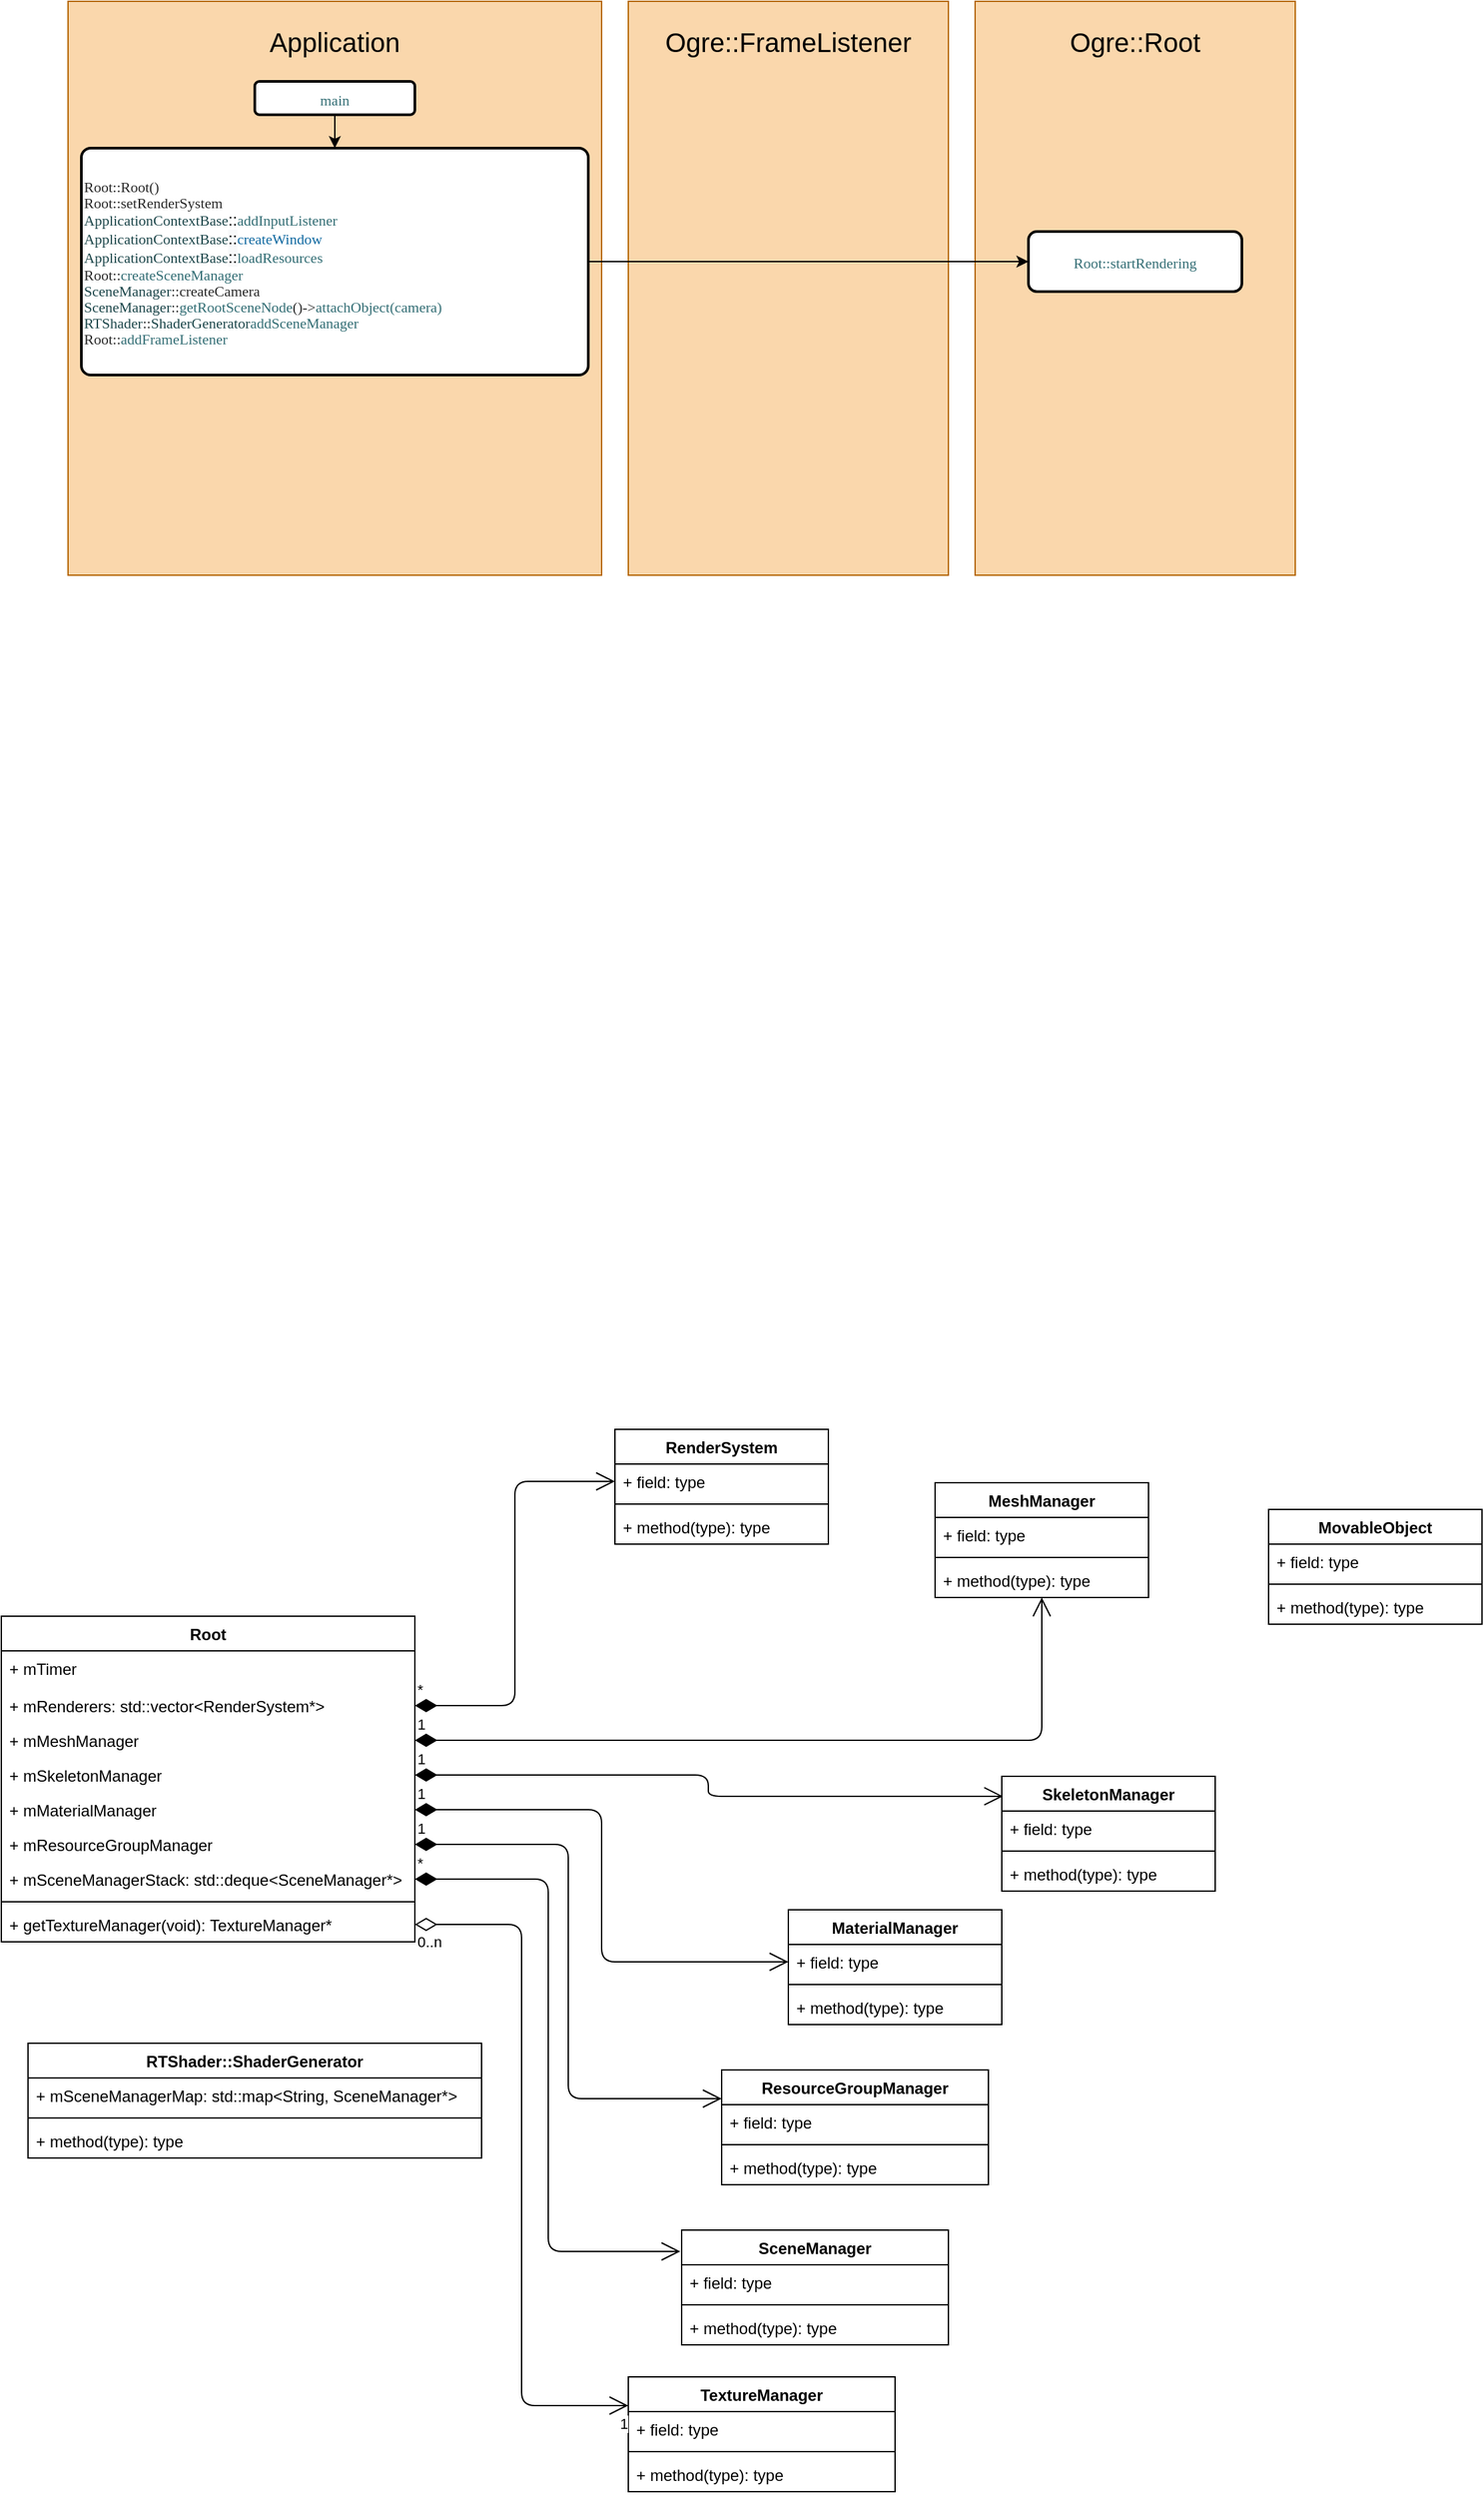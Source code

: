 <mxfile version="14.6.13" type="github">
  <diagram id="2uamDSMp3M37Ztlf-tgj" name="Page-1">
    <mxGraphModel dx="1138" dy="1933" grid="1" gridSize="10" guides="1" tooltips="1" connect="1" arrows="1" fold="1" page="1" pageScale="1" pageWidth="827" pageHeight="1169" math="0" shadow="0">
      <root>
        <mxCell id="0" />
        <mxCell id="1" parent="0" />
        <mxCell id="jB5qyqG0pWGTz93OIbAg-54" value="" style="rounded=0;whiteSpace=wrap;html=1;fillColor=#fad7ac;align=center;strokeColor=#b46504;" vertex="1" parent="1">
          <mxGeometry x="490" y="-1050" width="240" height="430" as="geometry" />
        </mxCell>
        <mxCell id="jB5qyqG0pWGTz93OIbAg-56" value="" style="rounded=0;whiteSpace=wrap;html=1;fillColor=#fad7ac;align=center;strokeColor=#b46504;" vertex="1" parent="1">
          <mxGeometry x="750" y="-1050" width="240" height="430" as="geometry" />
        </mxCell>
        <mxCell id="jB5qyqG0pWGTz93OIbAg-57" value="Ogre::Root" style="text;html=1;strokeColor=none;fillColor=none;align=center;verticalAlign=middle;whiteSpace=wrap;rounded=0;fontSize=20;" vertex="1" parent="1">
          <mxGeometry x="760" y="-1040" width="220" height="40" as="geometry" />
        </mxCell>
        <mxCell id="jB5qyqG0pWGTz93OIbAg-52" value="" style="rounded=0;whiteSpace=wrap;html=1;fillColor=#fad7ac;align=center;strokeColor=#b46504;" vertex="1" parent="1">
          <mxGeometry x="70" y="-1050" width="400" height="430" as="geometry" />
        </mxCell>
        <mxCell id="zWcjs0OMuB9KEEBCAnvX-1" value="Root" style="swimlane;fontStyle=1;align=center;verticalAlign=top;childLayout=stackLayout;horizontal=1;startSize=26;horizontalStack=0;resizeParent=1;resizeParentMax=0;resizeLast=0;collapsible=1;marginBottom=0;" parent="1" vertex="1">
          <mxGeometry x="20" y="160" width="310" height="244" as="geometry">
            <mxRectangle x="20" y="160" width="60" height="26" as="alternateBounds" />
          </mxGeometry>
        </mxCell>
        <mxCell id="zWcjs0OMuB9KEEBCAnvX-6" value="+ mTimer" style="text;strokeColor=none;fillColor=none;align=left;verticalAlign=top;spacingLeft=4;spacingRight=4;overflow=hidden;rotatable=0;points=[[0,0.5],[1,0.5]];portConstraint=eastwest;" parent="zWcjs0OMuB9KEEBCAnvX-1" vertex="1">
          <mxGeometry y="26" width="310" height="28" as="geometry" />
        </mxCell>
        <mxCell id="zWcjs0OMuB9KEEBCAnvX-2" value="+ mRenderers: std::vector&lt;RenderSystem*&gt;" style="text;strokeColor=none;fillColor=none;align=left;verticalAlign=top;spacingLeft=4;spacingRight=4;overflow=hidden;rotatable=0;points=[[0,0.5],[1,0.5]];portConstraint=eastwest;" parent="zWcjs0OMuB9KEEBCAnvX-1" vertex="1">
          <mxGeometry y="54" width="310" height="26" as="geometry" />
        </mxCell>
        <mxCell id="zWcjs0OMuB9KEEBCAnvX-9" value="+ mMeshManager&#xa;" style="text;strokeColor=none;fillColor=none;align=left;verticalAlign=top;spacingLeft=4;spacingRight=4;overflow=hidden;rotatable=0;points=[[0,0.5],[1,0.5]];portConstraint=eastwest;" parent="zWcjs0OMuB9KEEBCAnvX-1" vertex="1">
          <mxGeometry y="80" width="310" height="26" as="geometry" />
        </mxCell>
        <mxCell id="zWcjs0OMuB9KEEBCAnvX-12" value="+ mSkeletonManager&#xa;" style="text;strokeColor=none;fillColor=none;align=left;verticalAlign=top;spacingLeft=4;spacingRight=4;overflow=hidden;rotatable=0;points=[[0,0.5],[1,0.5]];portConstraint=eastwest;" parent="zWcjs0OMuB9KEEBCAnvX-1" vertex="1">
          <mxGeometry y="106" width="310" height="26" as="geometry" />
        </mxCell>
        <mxCell id="zWcjs0OMuB9KEEBCAnvX-5" value="+ mMaterialManager&#xa;" style="text;strokeColor=none;fillColor=none;align=left;verticalAlign=top;spacingLeft=4;spacingRight=4;overflow=hidden;rotatable=0;points=[[0,0.5],[1,0.5]];portConstraint=eastwest;" parent="zWcjs0OMuB9KEEBCAnvX-1" vertex="1">
          <mxGeometry y="132" width="310" height="26" as="geometry" />
        </mxCell>
        <mxCell id="zWcjs0OMuB9KEEBCAnvX-8" value="+ mResourceGroupManager&#xa;" style="text;strokeColor=none;fillColor=none;align=left;verticalAlign=top;spacingLeft=4;spacingRight=4;overflow=hidden;rotatable=0;points=[[0,0.5],[1,0.5]];portConstraint=eastwest;" parent="zWcjs0OMuB9KEEBCAnvX-1" vertex="1">
          <mxGeometry y="158" width="310" height="26" as="geometry" />
        </mxCell>
        <mxCell id="zWcjs0OMuB9KEEBCAnvX-10" value="+ mSceneManagerStack: std::deque&lt;SceneManager*&gt;&#xa;" style="text;strokeColor=none;fillColor=none;align=left;verticalAlign=top;spacingLeft=4;spacingRight=4;overflow=hidden;rotatable=0;points=[[0,0.5],[1,0.5]];portConstraint=eastwest;" parent="zWcjs0OMuB9KEEBCAnvX-1" vertex="1">
          <mxGeometry y="184" width="310" height="26" as="geometry" />
        </mxCell>
        <mxCell id="zWcjs0OMuB9KEEBCAnvX-3" value="" style="line;strokeWidth=1;fillColor=none;align=left;verticalAlign=middle;spacingTop=-1;spacingLeft=3;spacingRight=3;rotatable=0;labelPosition=right;points=[];portConstraint=eastwest;" parent="zWcjs0OMuB9KEEBCAnvX-1" vertex="1">
          <mxGeometry y="210" width="310" height="8" as="geometry" />
        </mxCell>
        <mxCell id="zWcjs0OMuB9KEEBCAnvX-4" value="+ getTextureManager(void): TextureManager*" style="text;strokeColor=none;fillColor=none;align=left;verticalAlign=top;spacingLeft=4;spacingRight=4;overflow=hidden;rotatable=0;points=[[0,0.5],[1,0.5]];portConstraint=eastwest;" parent="zWcjs0OMuB9KEEBCAnvX-1" vertex="1">
          <mxGeometry y="218" width="310" height="26" as="geometry" />
        </mxCell>
        <mxCell id="zWcjs0OMuB9KEEBCAnvX-20" value="*" style="endArrow=open;html=1;endSize=12;startArrow=diamondThin;startSize=14;startFill=1;edgeStyle=orthogonalEdgeStyle;align=left;verticalAlign=bottom;entryX=0;entryY=0.5;entryDx=0;entryDy=0;" parent="1" source="zWcjs0OMuB9KEEBCAnvX-2" target="L6r7v4rmBGlz0XZG1nLP-13" edge="1">
          <mxGeometry x="-1" y="3" relative="1" as="geometry">
            <mxPoint x="320" y="430" as="sourcePoint" />
            <mxPoint x="450" y="69" as="targetPoint" />
          </mxGeometry>
        </mxCell>
        <mxCell id="L6r7v4rmBGlz0XZG1nLP-1" value="MeshManager" style="swimlane;fontStyle=1;align=center;verticalAlign=top;childLayout=stackLayout;horizontal=1;startSize=26;horizontalStack=0;resizeParent=1;resizeParentMax=0;resizeLast=0;collapsible=1;marginBottom=0;" parent="1" vertex="1">
          <mxGeometry x="720" y="60" width="160" height="86" as="geometry" />
        </mxCell>
        <mxCell id="L6r7v4rmBGlz0XZG1nLP-2" value="+ field: type" style="text;strokeColor=none;fillColor=none;align=left;verticalAlign=top;spacingLeft=4;spacingRight=4;overflow=hidden;rotatable=0;points=[[0,0.5],[1,0.5]];portConstraint=eastwest;" parent="L6r7v4rmBGlz0XZG1nLP-1" vertex="1">
          <mxGeometry y="26" width="160" height="26" as="geometry" />
        </mxCell>
        <mxCell id="L6r7v4rmBGlz0XZG1nLP-3" value="" style="line;strokeWidth=1;fillColor=none;align=left;verticalAlign=middle;spacingTop=-1;spacingLeft=3;spacingRight=3;rotatable=0;labelPosition=right;points=[];portConstraint=eastwest;" parent="L6r7v4rmBGlz0XZG1nLP-1" vertex="1">
          <mxGeometry y="52" width="160" height="8" as="geometry" />
        </mxCell>
        <mxCell id="L6r7v4rmBGlz0XZG1nLP-4" value="+ method(type): type" style="text;strokeColor=none;fillColor=none;align=left;verticalAlign=top;spacingLeft=4;spacingRight=4;overflow=hidden;rotatable=0;points=[[0,0.5],[1,0.5]];portConstraint=eastwest;" parent="L6r7v4rmBGlz0XZG1nLP-1" vertex="1">
          <mxGeometry y="60" width="160" height="26" as="geometry" />
        </mxCell>
        <mxCell id="L6r7v4rmBGlz0XZG1nLP-5" value="1" style="endArrow=open;html=1;endSize=12;startArrow=diamondThin;startSize=14;startFill=1;edgeStyle=orthogonalEdgeStyle;align=left;verticalAlign=bottom;exitX=1;exitY=0.5;exitDx=0;exitDy=0;" parent="1" source="zWcjs0OMuB9KEEBCAnvX-9" target="L6r7v4rmBGlz0XZG1nLP-1" edge="1">
          <mxGeometry x="-1" y="3" relative="1" as="geometry">
            <mxPoint x="360" y="330" as="sourcePoint" />
            <mxPoint x="520" y="330" as="targetPoint" />
          </mxGeometry>
        </mxCell>
        <mxCell id="L6r7v4rmBGlz0XZG1nLP-6" value="MaterialManager" style="swimlane;fontStyle=1;align=center;verticalAlign=top;childLayout=stackLayout;horizontal=1;startSize=26;horizontalStack=0;resizeParent=1;resizeParentMax=0;resizeLast=0;collapsible=1;marginBottom=0;" parent="1" vertex="1">
          <mxGeometry x="610" y="380" width="160" height="86" as="geometry" />
        </mxCell>
        <mxCell id="L6r7v4rmBGlz0XZG1nLP-7" value="+ field: type" style="text;strokeColor=none;fillColor=none;align=left;verticalAlign=top;spacingLeft=4;spacingRight=4;overflow=hidden;rotatable=0;points=[[0,0.5],[1,0.5]];portConstraint=eastwest;" parent="L6r7v4rmBGlz0XZG1nLP-6" vertex="1">
          <mxGeometry y="26" width="160" height="26" as="geometry" />
        </mxCell>
        <mxCell id="L6r7v4rmBGlz0XZG1nLP-8" value="" style="line;strokeWidth=1;fillColor=none;align=left;verticalAlign=middle;spacingTop=-1;spacingLeft=3;spacingRight=3;rotatable=0;labelPosition=right;points=[];portConstraint=eastwest;" parent="L6r7v4rmBGlz0XZG1nLP-6" vertex="1">
          <mxGeometry y="52" width="160" height="8" as="geometry" />
        </mxCell>
        <mxCell id="L6r7v4rmBGlz0XZG1nLP-9" value="+ method(type): type" style="text;strokeColor=none;fillColor=none;align=left;verticalAlign=top;spacingLeft=4;spacingRight=4;overflow=hidden;rotatable=0;points=[[0,0.5],[1,0.5]];portConstraint=eastwest;" parent="L6r7v4rmBGlz0XZG1nLP-6" vertex="1">
          <mxGeometry y="60" width="160" height="26" as="geometry" />
        </mxCell>
        <mxCell id="L6r7v4rmBGlz0XZG1nLP-10" value="1" style="endArrow=open;html=1;endSize=12;startArrow=diamondThin;startSize=14;startFill=1;edgeStyle=orthogonalEdgeStyle;align=left;verticalAlign=bottom;exitX=1;exitY=0.5;exitDx=0;exitDy=0;entryX=0;entryY=0.5;entryDx=0;entryDy=0;" parent="1" source="zWcjs0OMuB9KEEBCAnvX-5" target="L6r7v4rmBGlz0XZG1nLP-7" edge="1">
          <mxGeometry x="-1" y="3" relative="1" as="geometry">
            <mxPoint x="340" y="263" as="sourcePoint" />
            <mxPoint x="470" y="319" as="targetPoint" />
          </mxGeometry>
        </mxCell>
        <mxCell id="L6r7v4rmBGlz0XZG1nLP-12" value="RenderSystem" style="swimlane;fontStyle=1;align=center;verticalAlign=top;childLayout=stackLayout;horizontal=1;startSize=26;horizontalStack=0;resizeParent=1;resizeParentMax=0;resizeLast=0;collapsible=1;marginBottom=0;" parent="1" vertex="1">
          <mxGeometry x="480" y="20" width="160" height="86" as="geometry" />
        </mxCell>
        <mxCell id="L6r7v4rmBGlz0XZG1nLP-13" value="+ field: type" style="text;strokeColor=none;fillColor=none;align=left;verticalAlign=top;spacingLeft=4;spacingRight=4;overflow=hidden;rotatable=0;points=[[0,0.5],[1,0.5]];portConstraint=eastwest;" parent="L6r7v4rmBGlz0XZG1nLP-12" vertex="1">
          <mxGeometry y="26" width="160" height="26" as="geometry" />
        </mxCell>
        <mxCell id="L6r7v4rmBGlz0XZG1nLP-14" value="" style="line;strokeWidth=1;fillColor=none;align=left;verticalAlign=middle;spacingTop=-1;spacingLeft=3;spacingRight=3;rotatable=0;labelPosition=right;points=[];portConstraint=eastwest;" parent="L6r7v4rmBGlz0XZG1nLP-12" vertex="1">
          <mxGeometry y="52" width="160" height="8" as="geometry" />
        </mxCell>
        <mxCell id="L6r7v4rmBGlz0XZG1nLP-15" value="+ method(type): type" style="text;strokeColor=none;fillColor=none;align=left;verticalAlign=top;spacingLeft=4;spacingRight=4;overflow=hidden;rotatable=0;points=[[0,0.5],[1,0.5]];portConstraint=eastwest;" parent="L6r7v4rmBGlz0XZG1nLP-12" vertex="1">
          <mxGeometry y="60" width="160" height="26" as="geometry" />
        </mxCell>
        <mxCell id="L6r7v4rmBGlz0XZG1nLP-16" value="SkeletonManager" style="swimlane;fontStyle=1;align=center;verticalAlign=top;childLayout=stackLayout;horizontal=1;startSize=26;horizontalStack=0;resizeParent=1;resizeParentMax=0;resizeLast=0;collapsible=1;marginBottom=0;" parent="1" vertex="1">
          <mxGeometry x="770" y="280" width="160" height="86" as="geometry" />
        </mxCell>
        <mxCell id="L6r7v4rmBGlz0XZG1nLP-17" value="+ field: type" style="text;strokeColor=none;fillColor=none;align=left;verticalAlign=top;spacingLeft=4;spacingRight=4;overflow=hidden;rotatable=0;points=[[0,0.5],[1,0.5]];portConstraint=eastwest;" parent="L6r7v4rmBGlz0XZG1nLP-16" vertex="1">
          <mxGeometry y="26" width="160" height="26" as="geometry" />
        </mxCell>
        <mxCell id="L6r7v4rmBGlz0XZG1nLP-18" value="" style="line;strokeWidth=1;fillColor=none;align=left;verticalAlign=middle;spacingTop=-1;spacingLeft=3;spacingRight=3;rotatable=0;labelPosition=right;points=[];portConstraint=eastwest;" parent="L6r7v4rmBGlz0XZG1nLP-16" vertex="1">
          <mxGeometry y="52" width="160" height="8" as="geometry" />
        </mxCell>
        <mxCell id="L6r7v4rmBGlz0XZG1nLP-19" value="+ method(type): type" style="text;strokeColor=none;fillColor=none;align=left;verticalAlign=top;spacingLeft=4;spacingRight=4;overflow=hidden;rotatable=0;points=[[0,0.5],[1,0.5]];portConstraint=eastwest;" parent="L6r7v4rmBGlz0XZG1nLP-16" vertex="1">
          <mxGeometry y="60" width="160" height="26" as="geometry" />
        </mxCell>
        <mxCell id="L6r7v4rmBGlz0XZG1nLP-20" value="1" style="endArrow=open;html=1;endSize=12;startArrow=diamondThin;startSize=14;startFill=1;edgeStyle=orthogonalEdgeStyle;align=left;verticalAlign=bottom;exitX=1;exitY=0.5;exitDx=0;exitDy=0;entryX=0.006;entryY=0.174;entryDx=0;entryDy=0;entryPerimeter=0;" parent="1" source="zWcjs0OMuB9KEEBCAnvX-12" target="L6r7v4rmBGlz0XZG1nLP-16" edge="1">
          <mxGeometry x="-1" y="3" relative="1" as="geometry">
            <mxPoint x="340" y="263" as="sourcePoint" />
            <mxPoint x="710" y="213" as="targetPoint" />
          </mxGeometry>
        </mxCell>
        <mxCell id="L6r7v4rmBGlz0XZG1nLP-21" value="ResourceGroupManager" style="swimlane;fontStyle=1;align=center;verticalAlign=top;childLayout=stackLayout;horizontal=1;startSize=26;horizontalStack=0;resizeParent=1;resizeParentMax=0;resizeLast=0;collapsible=1;marginBottom=0;" parent="1" vertex="1">
          <mxGeometry x="560" y="500" width="200" height="86" as="geometry" />
        </mxCell>
        <mxCell id="L6r7v4rmBGlz0XZG1nLP-22" value="+ field: type" style="text;strokeColor=none;fillColor=none;align=left;verticalAlign=top;spacingLeft=4;spacingRight=4;overflow=hidden;rotatable=0;points=[[0,0.5],[1,0.5]];portConstraint=eastwest;" parent="L6r7v4rmBGlz0XZG1nLP-21" vertex="1">
          <mxGeometry y="26" width="200" height="26" as="geometry" />
        </mxCell>
        <mxCell id="L6r7v4rmBGlz0XZG1nLP-23" value="" style="line;strokeWidth=1;fillColor=none;align=left;verticalAlign=middle;spacingTop=-1;spacingLeft=3;spacingRight=3;rotatable=0;labelPosition=right;points=[];portConstraint=eastwest;" parent="L6r7v4rmBGlz0XZG1nLP-21" vertex="1">
          <mxGeometry y="52" width="200" height="8" as="geometry" />
        </mxCell>
        <mxCell id="L6r7v4rmBGlz0XZG1nLP-24" value="+ method(type): type" style="text;strokeColor=none;fillColor=none;align=left;verticalAlign=top;spacingLeft=4;spacingRight=4;overflow=hidden;rotatable=0;points=[[0,0.5],[1,0.5]];portConstraint=eastwest;" parent="L6r7v4rmBGlz0XZG1nLP-21" vertex="1">
          <mxGeometry y="60" width="200" height="26" as="geometry" />
        </mxCell>
        <mxCell id="L6r7v4rmBGlz0XZG1nLP-26" value="1" style="endArrow=open;html=1;endSize=12;startArrow=diamondThin;startSize=14;startFill=1;edgeStyle=orthogonalEdgeStyle;align=left;verticalAlign=bottom;entryX=0;entryY=0.25;entryDx=0;entryDy=0;" parent="1" source="zWcjs0OMuB9KEEBCAnvX-8" target="L6r7v4rmBGlz0XZG1nLP-21" edge="1">
          <mxGeometry x="-1" y="3" relative="1" as="geometry">
            <mxPoint x="333" y="325" as="sourcePoint" />
            <mxPoint x="490" y="550" as="targetPoint" />
          </mxGeometry>
        </mxCell>
        <mxCell id="L6r7v4rmBGlz0XZG1nLP-27" value="SceneManager" style="swimlane;fontStyle=1;align=center;verticalAlign=top;childLayout=stackLayout;horizontal=1;startSize=26;horizontalStack=0;resizeParent=1;resizeParentMax=0;resizeLast=0;collapsible=1;marginBottom=0;" parent="1" vertex="1">
          <mxGeometry x="530" y="620" width="200" height="86" as="geometry" />
        </mxCell>
        <mxCell id="L6r7v4rmBGlz0XZG1nLP-28" value="+ field: type" style="text;strokeColor=none;fillColor=none;align=left;verticalAlign=top;spacingLeft=4;spacingRight=4;overflow=hidden;rotatable=0;points=[[0,0.5],[1,0.5]];portConstraint=eastwest;" parent="L6r7v4rmBGlz0XZG1nLP-27" vertex="1">
          <mxGeometry y="26" width="200" height="26" as="geometry" />
        </mxCell>
        <mxCell id="L6r7v4rmBGlz0XZG1nLP-29" value="" style="line;strokeWidth=1;fillColor=none;align=left;verticalAlign=middle;spacingTop=-1;spacingLeft=3;spacingRight=3;rotatable=0;labelPosition=right;points=[];portConstraint=eastwest;" parent="L6r7v4rmBGlz0XZG1nLP-27" vertex="1">
          <mxGeometry y="52" width="200" height="8" as="geometry" />
        </mxCell>
        <mxCell id="L6r7v4rmBGlz0XZG1nLP-30" value="+ method(type): type" style="text;strokeColor=none;fillColor=none;align=left;verticalAlign=top;spacingLeft=4;spacingRight=4;overflow=hidden;rotatable=0;points=[[0,0.5],[1,0.5]];portConstraint=eastwest;" parent="L6r7v4rmBGlz0XZG1nLP-27" vertex="1">
          <mxGeometry y="60" width="200" height="26" as="geometry" />
        </mxCell>
        <mxCell id="L6r7v4rmBGlz0XZG1nLP-31" value="*" style="endArrow=open;html=1;endSize=12;startArrow=diamondThin;startSize=14;startFill=1;edgeStyle=orthogonalEdgeStyle;align=left;verticalAlign=bottom;entryX=-0.005;entryY=0.186;entryDx=0;entryDy=0;exitX=1;exitY=0.5;exitDx=0;exitDy=0;entryPerimeter=0;" parent="1" source="zWcjs0OMuB9KEEBCAnvX-10" target="L6r7v4rmBGlz0XZG1nLP-27" edge="1">
          <mxGeometry x="-1" y="3" relative="1" as="geometry">
            <mxPoint x="340" y="341" as="sourcePoint" />
            <mxPoint x="570" y="531.5" as="targetPoint" />
          </mxGeometry>
        </mxCell>
        <mxCell id="jB5qyqG0pWGTz93OIbAg-5" value="MovableObject" style="swimlane;fontStyle=1;align=center;verticalAlign=top;childLayout=stackLayout;horizontal=1;startSize=26;horizontalStack=0;resizeParent=1;resizeParentMax=0;resizeLast=0;collapsible=1;marginBottom=0;fillColor=#ffffff;" vertex="1" parent="1">
          <mxGeometry x="970" y="80" width="160" height="86" as="geometry" />
        </mxCell>
        <mxCell id="jB5qyqG0pWGTz93OIbAg-6" value="+ field: type" style="text;strokeColor=none;fillColor=none;align=left;verticalAlign=top;spacingLeft=4;spacingRight=4;overflow=hidden;rotatable=0;points=[[0,0.5],[1,0.5]];portConstraint=eastwest;" vertex="1" parent="jB5qyqG0pWGTz93OIbAg-5">
          <mxGeometry y="26" width="160" height="26" as="geometry" />
        </mxCell>
        <mxCell id="jB5qyqG0pWGTz93OIbAg-7" value="" style="line;strokeWidth=1;fillColor=none;align=left;verticalAlign=middle;spacingTop=-1;spacingLeft=3;spacingRight=3;rotatable=0;labelPosition=right;points=[];portConstraint=eastwest;" vertex="1" parent="jB5qyqG0pWGTz93OIbAg-5">
          <mxGeometry y="52" width="160" height="8" as="geometry" />
        </mxCell>
        <mxCell id="jB5qyqG0pWGTz93OIbAg-8" value="+ method(type): type" style="text;strokeColor=none;fillColor=none;align=left;verticalAlign=top;spacingLeft=4;spacingRight=4;overflow=hidden;rotatable=0;points=[[0,0.5],[1,0.5]];portConstraint=eastwest;" vertex="1" parent="jB5qyqG0pWGTz93OIbAg-5">
          <mxGeometry y="60" width="160" height="26" as="geometry" />
        </mxCell>
        <mxCell id="jB5qyqG0pWGTz93OIbAg-9" value="TextureManager" style="swimlane;fontStyle=1;align=center;verticalAlign=top;childLayout=stackLayout;horizontal=1;startSize=26;horizontalStack=0;resizeParent=1;resizeParentMax=0;resizeLast=0;collapsible=1;marginBottom=0;" vertex="1" parent="1">
          <mxGeometry x="490" y="730" width="200" height="86" as="geometry" />
        </mxCell>
        <mxCell id="jB5qyqG0pWGTz93OIbAg-10" value="+ field: type" style="text;strokeColor=none;fillColor=none;align=left;verticalAlign=top;spacingLeft=4;spacingRight=4;overflow=hidden;rotatable=0;points=[[0,0.5],[1,0.5]];portConstraint=eastwest;" vertex="1" parent="jB5qyqG0pWGTz93OIbAg-9">
          <mxGeometry y="26" width="200" height="26" as="geometry" />
        </mxCell>
        <mxCell id="jB5qyqG0pWGTz93OIbAg-11" value="" style="line;strokeWidth=1;fillColor=none;align=left;verticalAlign=middle;spacingTop=-1;spacingLeft=3;spacingRight=3;rotatable=0;labelPosition=right;points=[];portConstraint=eastwest;" vertex="1" parent="jB5qyqG0pWGTz93OIbAg-9">
          <mxGeometry y="52" width="200" height="8" as="geometry" />
        </mxCell>
        <mxCell id="jB5qyqG0pWGTz93OIbAg-12" value="+ method(type): type" style="text;strokeColor=none;fillColor=none;align=left;verticalAlign=top;spacingLeft=4;spacingRight=4;overflow=hidden;rotatable=0;points=[[0,0.5],[1,0.5]];portConstraint=eastwest;" vertex="1" parent="jB5qyqG0pWGTz93OIbAg-9">
          <mxGeometry y="60" width="200" height="26" as="geometry" />
        </mxCell>
        <mxCell id="jB5qyqG0pWGTz93OIbAg-15" value="" style="endArrow=open;html=1;endSize=12;startArrow=diamondThin;startSize=14;startFill=0;edgeStyle=orthogonalEdgeStyle;exitX=1;exitY=0.5;exitDx=0;exitDy=0;entryX=0;entryY=0.25;entryDx=0;entryDy=0;" edge="1" parent="1" source="zWcjs0OMuB9KEEBCAnvX-4" target="jB5qyqG0pWGTz93OIbAg-9">
          <mxGeometry relative="1" as="geometry">
            <mxPoint x="180" y="590" as="sourcePoint" />
            <mxPoint x="340" y="590" as="targetPoint" />
          </mxGeometry>
        </mxCell>
        <mxCell id="jB5qyqG0pWGTz93OIbAg-16" value="0..n" style="edgeLabel;resizable=0;html=1;align=left;verticalAlign=top;" connectable="0" vertex="1" parent="jB5qyqG0pWGTz93OIbAg-15">
          <mxGeometry x="-1" relative="1" as="geometry" />
        </mxCell>
        <mxCell id="jB5qyqG0pWGTz93OIbAg-17" value="1" style="edgeLabel;resizable=0;html=1;align=right;verticalAlign=top;" connectable="0" vertex="1" parent="jB5qyqG0pWGTz93OIbAg-15">
          <mxGeometry x="1" relative="1" as="geometry" />
        </mxCell>
        <mxCell id="jB5qyqG0pWGTz93OIbAg-48" value="" style="edgeStyle=orthogonalEdgeStyle;rounded=0;orthogonalLoop=1;jettySize=auto;html=1;exitX=0.5;exitY=1;exitDx=0;exitDy=0;" edge="1" parent="1" source="jB5qyqG0pWGTz93OIbAg-51" target="jB5qyqG0pWGTz93OIbAg-20">
          <mxGeometry relative="1" as="geometry">
            <mxPoint x="270" y="-990" as="sourcePoint" />
          </mxGeometry>
        </mxCell>
        <mxCell id="jB5qyqG0pWGTz93OIbAg-58" style="edgeStyle=orthogonalEdgeStyle;rounded=0;orthogonalLoop=1;jettySize=auto;html=1;exitX=1;exitY=0.5;exitDx=0;exitDy=0;entryX=0;entryY=0.5;entryDx=0;entryDy=0;fontSize=20;" edge="1" parent="1" source="jB5qyqG0pWGTz93OIbAg-20" target="jB5qyqG0pWGTz93OIbAg-49">
          <mxGeometry relative="1" as="geometry" />
        </mxCell>
        <mxCell id="jB5qyqG0pWGTz93OIbAg-20" value="&lt;p style=&quot;margin: 0px ; font-style: normal ; font-weight: normal ; font-stretch: normal ; font-size: 11px ; line-height: normal ; font-family: &amp;#34;menlo&amp;#34; ; color: rgb(15 , 104 , 160) ; background-color: rgb(255 , 255 , 255)&quot;&gt;&lt;span style=&quot;color: rgba(0 , 0 , 0 , 0.85)&quot;&gt;Root&lt;/span&gt;&lt;span style=&quot;color: rgba(0 , 0 , 0 , 0.85) ; font-family: &amp;#34;menlo&amp;#34;&quot;&gt;::Root()&lt;/span&gt;&lt;/p&gt;&lt;p style=&quot;margin: 0px ; font-style: normal ; font-weight: normal ; font-stretch: normal ; font-size: 11px ; line-height: normal ; font-family: &amp;#34;menlo&amp;#34; ; color: rgb(15 , 104 , 160) ; background-color: rgb(255 , 255 , 255)&quot;&gt;&lt;span style=&quot;color: rgba(0 , 0 , 0 , 0.85)&quot;&gt;Root::&lt;/span&gt;&lt;span style=&quot;color: rgba(0 , 0 , 0 , 0.85)&quot;&gt;setRenderSystem&lt;/span&gt;&lt;/p&gt;&lt;p style=&quot;margin: 0px ; font-style: normal ; font-weight: normal ; font-stretch: normal ; font-size: 11px ; line-height: normal ; font-family: &amp;#34;menlo&amp;#34; ; color: rgb(15 , 104 , 160) ; background-color: rgb(255 , 255 , 255)&quot;&gt;&lt;span style=&quot;color: rgb(28 , 70 , 74)&quot;&gt;ApplicationContextBase&lt;/span&gt;&lt;span style=&quot;color: rgb(0 , 0 , 0) ; font-size: 12px ; font-family: &amp;#34;helvetica&amp;#34;&quot;&gt;::&lt;/span&gt;&lt;span style=&quot;color: rgb(50 , 109 , 116)&quot;&gt;addInputListener&lt;/span&gt;&lt;/p&gt;&lt;p style=&quot;margin: 0px ; font-stretch: normal ; font-size: 11px ; line-height: normal ; font-family: &amp;#34;menlo&amp;#34; ; color: rgb(50 , 109 , 116) ; background-color: rgb(255 , 255 , 255)&quot;&gt;&lt;span style=&quot;color: rgb(28 , 70 , 74)&quot;&gt;ApplicationContextBase&lt;/span&gt;&lt;span style=&quot;color: rgb(0 , 0 , 0) ; font-family: &amp;#34;helvetica&amp;#34; ; font-size: 12px ; background-color: rgb(248 , 249 , 250)&quot;&gt;::&lt;/span&gt;&lt;span style=&quot;color: rgb(15 , 104 , 160)&quot;&gt;createWindow&lt;/span&gt;&lt;/p&gt;&lt;p style=&quot;margin: 0px ; font-stretch: normal ; font-size: 11px ; line-height: normal ; font-family: &amp;#34;menlo&amp;#34; ; color: rgb(50 , 109 , 116) ; background-color: rgb(255 , 255 , 255)&quot;&gt;&lt;span style=&quot;color: rgb(28 , 70 , 74)&quot;&gt;ApplicationContextBase&lt;/span&gt;&lt;span style=&quot;color: rgb(0 , 0 , 0) ; font-family: &amp;#34;helvetica&amp;#34; ; font-size: 12px ; background-color: rgb(248 , 249 , 250)&quot;&gt;::&lt;/span&gt;&lt;span&gt;loadResources&lt;/span&gt;&lt;/p&gt;&lt;p style=&quot;margin: 0px ; font-stretch: normal ; font-size: 11px ; line-height: normal ; font-family: &amp;#34;menlo&amp;#34; ; color: rgb(50 , 109 , 116) ; background-color: rgb(255 , 255 , 255)&quot;&gt;&lt;span style=&quot;color: rgba(0 , 0 , 0 , 0.85)&quot;&gt;Root::&lt;/span&gt;createSceneManager&lt;br&gt;&lt;/p&gt;&lt;p style=&quot;margin: 0px ; font-stretch: normal ; font-size: 11px ; line-height: normal ; font-family: &amp;#34;menlo&amp;#34; ; color: rgb(50 , 109 , 116) ; background-color: rgb(255 , 255 , 255)&quot;&gt;&lt;span style=&quot;color: rgb(28 , 70 , 74)&quot;&gt;SceneManager&lt;/span&gt;&lt;span style=&quot;color: rgba(0 , 0 , 0 , 0.85)&quot;&gt;::&lt;/span&gt;&lt;span style=&quot;color: rgba(0 , 0 , 0 , 0.85)&quot;&gt;createCamera&lt;/span&gt;&lt;/p&gt;&lt;p style=&quot;margin: 0px ; font-stretch: normal ; font-size: 11px ; line-height: normal ; font-family: &amp;#34;menlo&amp;#34; ; color: rgb(50 , 109 , 116) ; background-color: rgb(255 , 255 , 255)&quot;&gt;&lt;span style=&quot;text-align: center ; color: rgb(28 , 70 , 74)&quot;&gt;SceneManager&lt;/span&gt;&lt;span style=&quot;text-align: center ; color: rgba(0 , 0 , 0 , 0.85)&quot;&gt;::&lt;/span&gt;&lt;span style=&quot;text-align: center&quot;&gt;getRootSceneNode&lt;/span&gt;&lt;span style=&quot;text-align: center ; color: rgba(0 , 0 , 0 , 0.85)&quot;&gt;()&lt;/span&gt;&lt;span style=&quot;text-align: center ; color: rgba(0 , 0 , 0 , 0.85)&quot;&gt;-&amp;gt;&lt;/span&gt;&lt;span style=&quot;text-align: center&quot;&gt;attachObject(camera)&lt;/span&gt;&lt;/p&gt;&lt;p style=&quot;margin: 0px ; font-stretch: normal ; font-size: 11px ; line-height: normal ; font-family: &amp;#34;menlo&amp;#34; ; color: rgb(28 , 70 , 74) ; background-color: rgb(255 , 255 , 255)&quot;&gt;RTShader&lt;span style=&quot;color: rgba(0 , 0 , 0 , 0.85)&quot;&gt;::&lt;/span&gt;ShaderGenerator&lt;span style=&quot;color: rgb(50 , 109 , 116)&quot;&gt;addSceneManager&lt;/span&gt;&lt;/p&gt;&lt;p style=&quot;margin: 0px ; font-stretch: normal ; font-size: 11px ; line-height: normal ; font-family: &amp;#34;menlo&amp;#34; ; color: rgb(50 , 109 , 116) ; background-color: rgb(255 , 255 , 255)&quot;&gt;&lt;span style=&quot;color: rgba(0 , 0 , 0 , 0.85)&quot;&gt;Root::&lt;/span&gt;addFrameListener&lt;/p&gt;" style="rounded=1;whiteSpace=wrap;html=1;absoluteArcSize=1;arcSize=14;strokeWidth=2;fillColor=#ffffff;align=left;" vertex="1" parent="1">
          <mxGeometry x="80" y="-940" width="380" height="170" as="geometry" />
        </mxCell>
        <mxCell id="jB5qyqG0pWGTz93OIbAg-35" value="RTShader::ShaderGenerator" style="swimlane;fontStyle=1;align=center;verticalAlign=top;childLayout=stackLayout;horizontal=1;startSize=26;horizontalStack=0;resizeParent=1;resizeParentMax=0;resizeLast=0;collapsible=1;marginBottom=0;fillColor=#ffffff;" vertex="1" parent="1">
          <mxGeometry x="40" y="480" width="340" height="86" as="geometry" />
        </mxCell>
        <mxCell id="jB5qyqG0pWGTz93OIbAg-36" value="+ mSceneManagerMap: std::map&lt;String, SceneManager*&gt;  " style="text;strokeColor=none;fillColor=none;align=left;verticalAlign=top;spacingLeft=4;spacingRight=4;overflow=hidden;rotatable=0;points=[[0,0.5],[1,0.5]];portConstraint=eastwest;" vertex="1" parent="jB5qyqG0pWGTz93OIbAg-35">
          <mxGeometry y="26" width="340" height="26" as="geometry" />
        </mxCell>
        <mxCell id="jB5qyqG0pWGTz93OIbAg-37" value="" style="line;strokeWidth=1;fillColor=none;align=left;verticalAlign=middle;spacingTop=-1;spacingLeft=3;spacingRight=3;rotatable=0;labelPosition=right;points=[];portConstraint=eastwest;" vertex="1" parent="jB5qyqG0pWGTz93OIbAg-35">
          <mxGeometry y="52" width="340" height="8" as="geometry" />
        </mxCell>
        <mxCell id="jB5qyqG0pWGTz93OIbAg-38" value="+ method(type): type" style="text;strokeColor=none;fillColor=none;align=left;verticalAlign=top;spacingLeft=4;spacingRight=4;overflow=hidden;rotatable=0;points=[[0,0.5],[1,0.5]];portConstraint=eastwest;" vertex="1" parent="jB5qyqG0pWGTz93OIbAg-35">
          <mxGeometry y="60" width="340" height="26" as="geometry" />
        </mxCell>
        <mxCell id="jB5qyqG0pWGTz93OIbAg-49" value="&lt;p style=&quot;margin: 0px ; font-stretch: normal ; font-size: 11px ; line-height: normal ; font-family: &amp;quot;menlo&amp;quot; ; color: rgb(50 , 109 , 116) ; background-color: rgb(255 , 255 , 255)&quot;&gt;Root::startRendering&lt;/p&gt;" style="whiteSpace=wrap;html=1;rounded=1;align=center;strokeWidth=2;arcSize=14;" vertex="1" parent="1">
          <mxGeometry x="790" y="-877.5" width="160" height="45" as="geometry" />
        </mxCell>
        <mxCell id="jB5qyqG0pWGTz93OIbAg-51" value="&lt;p style=&quot;margin: 0px ; font-stretch: normal ; font-size: 11px ; line-height: normal ; font-family: &amp;#34;menlo&amp;#34; ; color: rgb(50 , 109 , 116) ; background-color: rgb(255 , 255 , 255)&quot;&gt;main&lt;/p&gt;" style="whiteSpace=wrap;html=1;rounded=1;align=center;strokeWidth=2;arcSize=14;" vertex="1" parent="1">
          <mxGeometry x="210" y="-990" width="120" height="25" as="geometry" />
        </mxCell>
        <mxCell id="jB5qyqG0pWGTz93OIbAg-53" value="Application" style="text;html=1;strokeColor=none;fillColor=none;align=center;verticalAlign=middle;whiteSpace=wrap;rounded=0;fontSize=20;" vertex="1" parent="1">
          <mxGeometry x="80" y="-1040" width="380" height="40" as="geometry" />
        </mxCell>
        <mxCell id="jB5qyqG0pWGTz93OIbAg-55" value="Ogre::FrameListener" style="text;html=1;strokeColor=none;fillColor=none;align=center;verticalAlign=middle;whiteSpace=wrap;rounded=0;fontSize=20;" vertex="1" parent="1">
          <mxGeometry x="500" y="-1040" width="220" height="40" as="geometry" />
        </mxCell>
      </root>
    </mxGraphModel>
  </diagram>
</mxfile>
